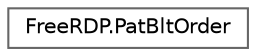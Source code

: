 digraph "Graphical Class Hierarchy"
{
 // LATEX_PDF_SIZE
  bgcolor="transparent";
  edge [fontname=Helvetica,fontsize=10,labelfontname=Helvetica,labelfontsize=10];
  node [fontname=Helvetica,fontsize=10,shape=box,height=0.2,width=0.4];
  rankdir="LR";
  Node0 [id="Node000000",label="FreeRDP.PatBltOrder",height=0.2,width=0.4,color="grey40", fillcolor="white", style="filled",URL="$struct_free_r_d_p_1_1_pat_blt_order.html",tooltip=" "];
}
